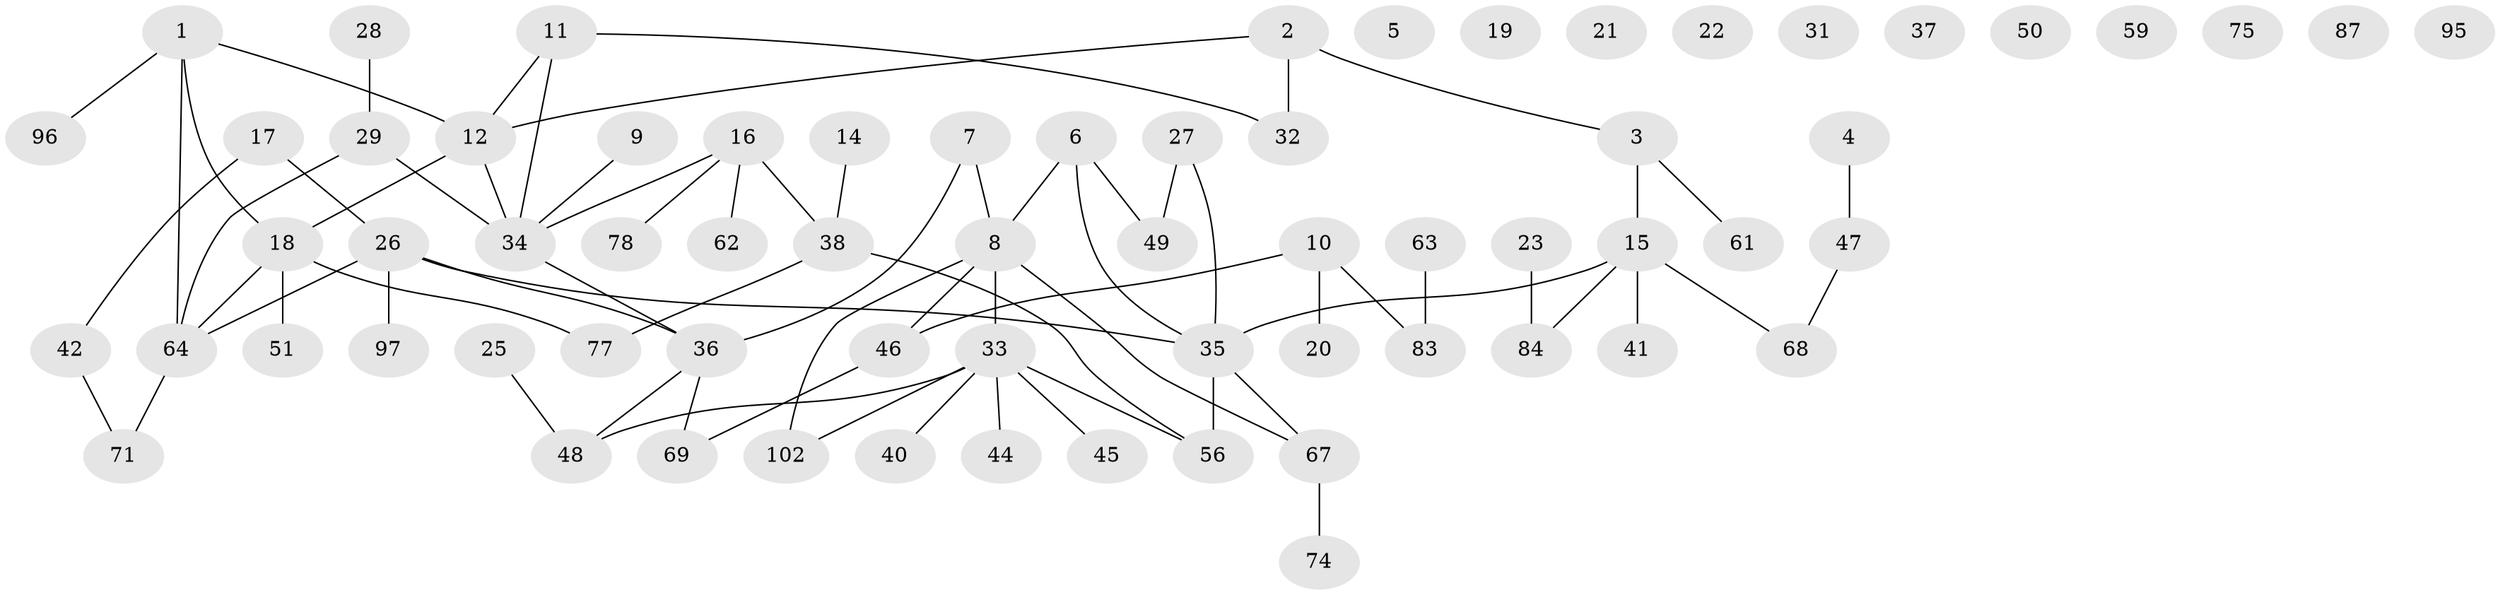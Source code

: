 // original degree distribution, {3: 0.17475728155339806, 1: 0.2912621359223301, 2: 0.2815533980582524, 0: 0.07766990291262135, 6: 0.019417475728155338, 5: 0.019417475728155338, 4: 0.13592233009708737}
// Generated by graph-tools (version 1.1) at 2025/41/03/06/25 10:41:22]
// undirected, 67 vertices, 72 edges
graph export_dot {
graph [start="1"]
  node [color=gray90,style=filled];
  1 [super="+76"];
  2 [super="+13"];
  3 [super="+100"];
  4;
  5;
  6 [super="+73"];
  7 [super="+99"];
  8 [super="+58"];
  9;
  10 [super="+30"];
  11 [super="+79"];
  12 [super="+39"];
  14;
  15 [super="+52"];
  16 [super="+53"];
  17;
  18 [super="+24"];
  19 [super="+70"];
  20;
  21;
  22 [super="+103"];
  23;
  25 [super="+65"];
  26 [super="+94"];
  27;
  28;
  29 [super="+98"];
  31;
  32 [super="+60"];
  33 [super="+80"];
  34 [super="+55"];
  35 [super="+81"];
  36 [super="+90"];
  37;
  38 [super="+43"];
  40;
  41 [super="+85"];
  42;
  44;
  45;
  46 [super="+54"];
  47 [super="+57"];
  48 [super="+66"];
  49 [super="+88"];
  50;
  51;
  56 [super="+91"];
  59 [super="+89"];
  61 [super="+82"];
  62 [super="+86"];
  63;
  64 [super="+72"];
  67 [super="+101"];
  68;
  69 [super="+92"];
  71;
  74;
  75;
  77;
  78;
  83 [super="+93"];
  84;
  87;
  95;
  96;
  97;
  102;
  1 -- 12 [weight=2];
  1 -- 96;
  1 -- 64;
  1 -- 18;
  2 -- 12;
  2 -- 32;
  2 -- 3;
  3 -- 61;
  3 -- 15;
  4 -- 47;
  6 -- 35;
  6 -- 8;
  6 -- 49;
  7 -- 36;
  7 -- 8 [weight=2];
  8 -- 33;
  8 -- 46;
  8 -- 67;
  8 -- 102;
  9 -- 34;
  10 -- 20;
  10 -- 46;
  10 -- 83;
  11 -- 34;
  11 -- 32;
  11 -- 12;
  12 -- 18;
  12 -- 34;
  14 -- 38;
  15 -- 68;
  15 -- 84;
  15 -- 41;
  15 -- 35;
  16 -- 34;
  16 -- 62;
  16 -- 38;
  16 -- 78;
  17 -- 42;
  17 -- 26;
  18 -- 51;
  18 -- 64;
  18 -- 77;
  23 -- 84;
  25 -- 48;
  26 -- 64;
  26 -- 97;
  26 -- 35;
  26 -- 36;
  27 -- 35;
  27 -- 49;
  28 -- 29;
  29 -- 64;
  29 -- 34;
  33 -- 44;
  33 -- 56;
  33 -- 102;
  33 -- 40;
  33 -- 45;
  33 -- 48;
  34 -- 36;
  35 -- 56;
  35 -- 67;
  36 -- 48;
  36 -- 69;
  38 -- 77;
  38 -- 56;
  42 -- 71;
  46 -- 69;
  47 -- 68;
  63 -- 83;
  64 -- 71;
  67 -- 74;
}
